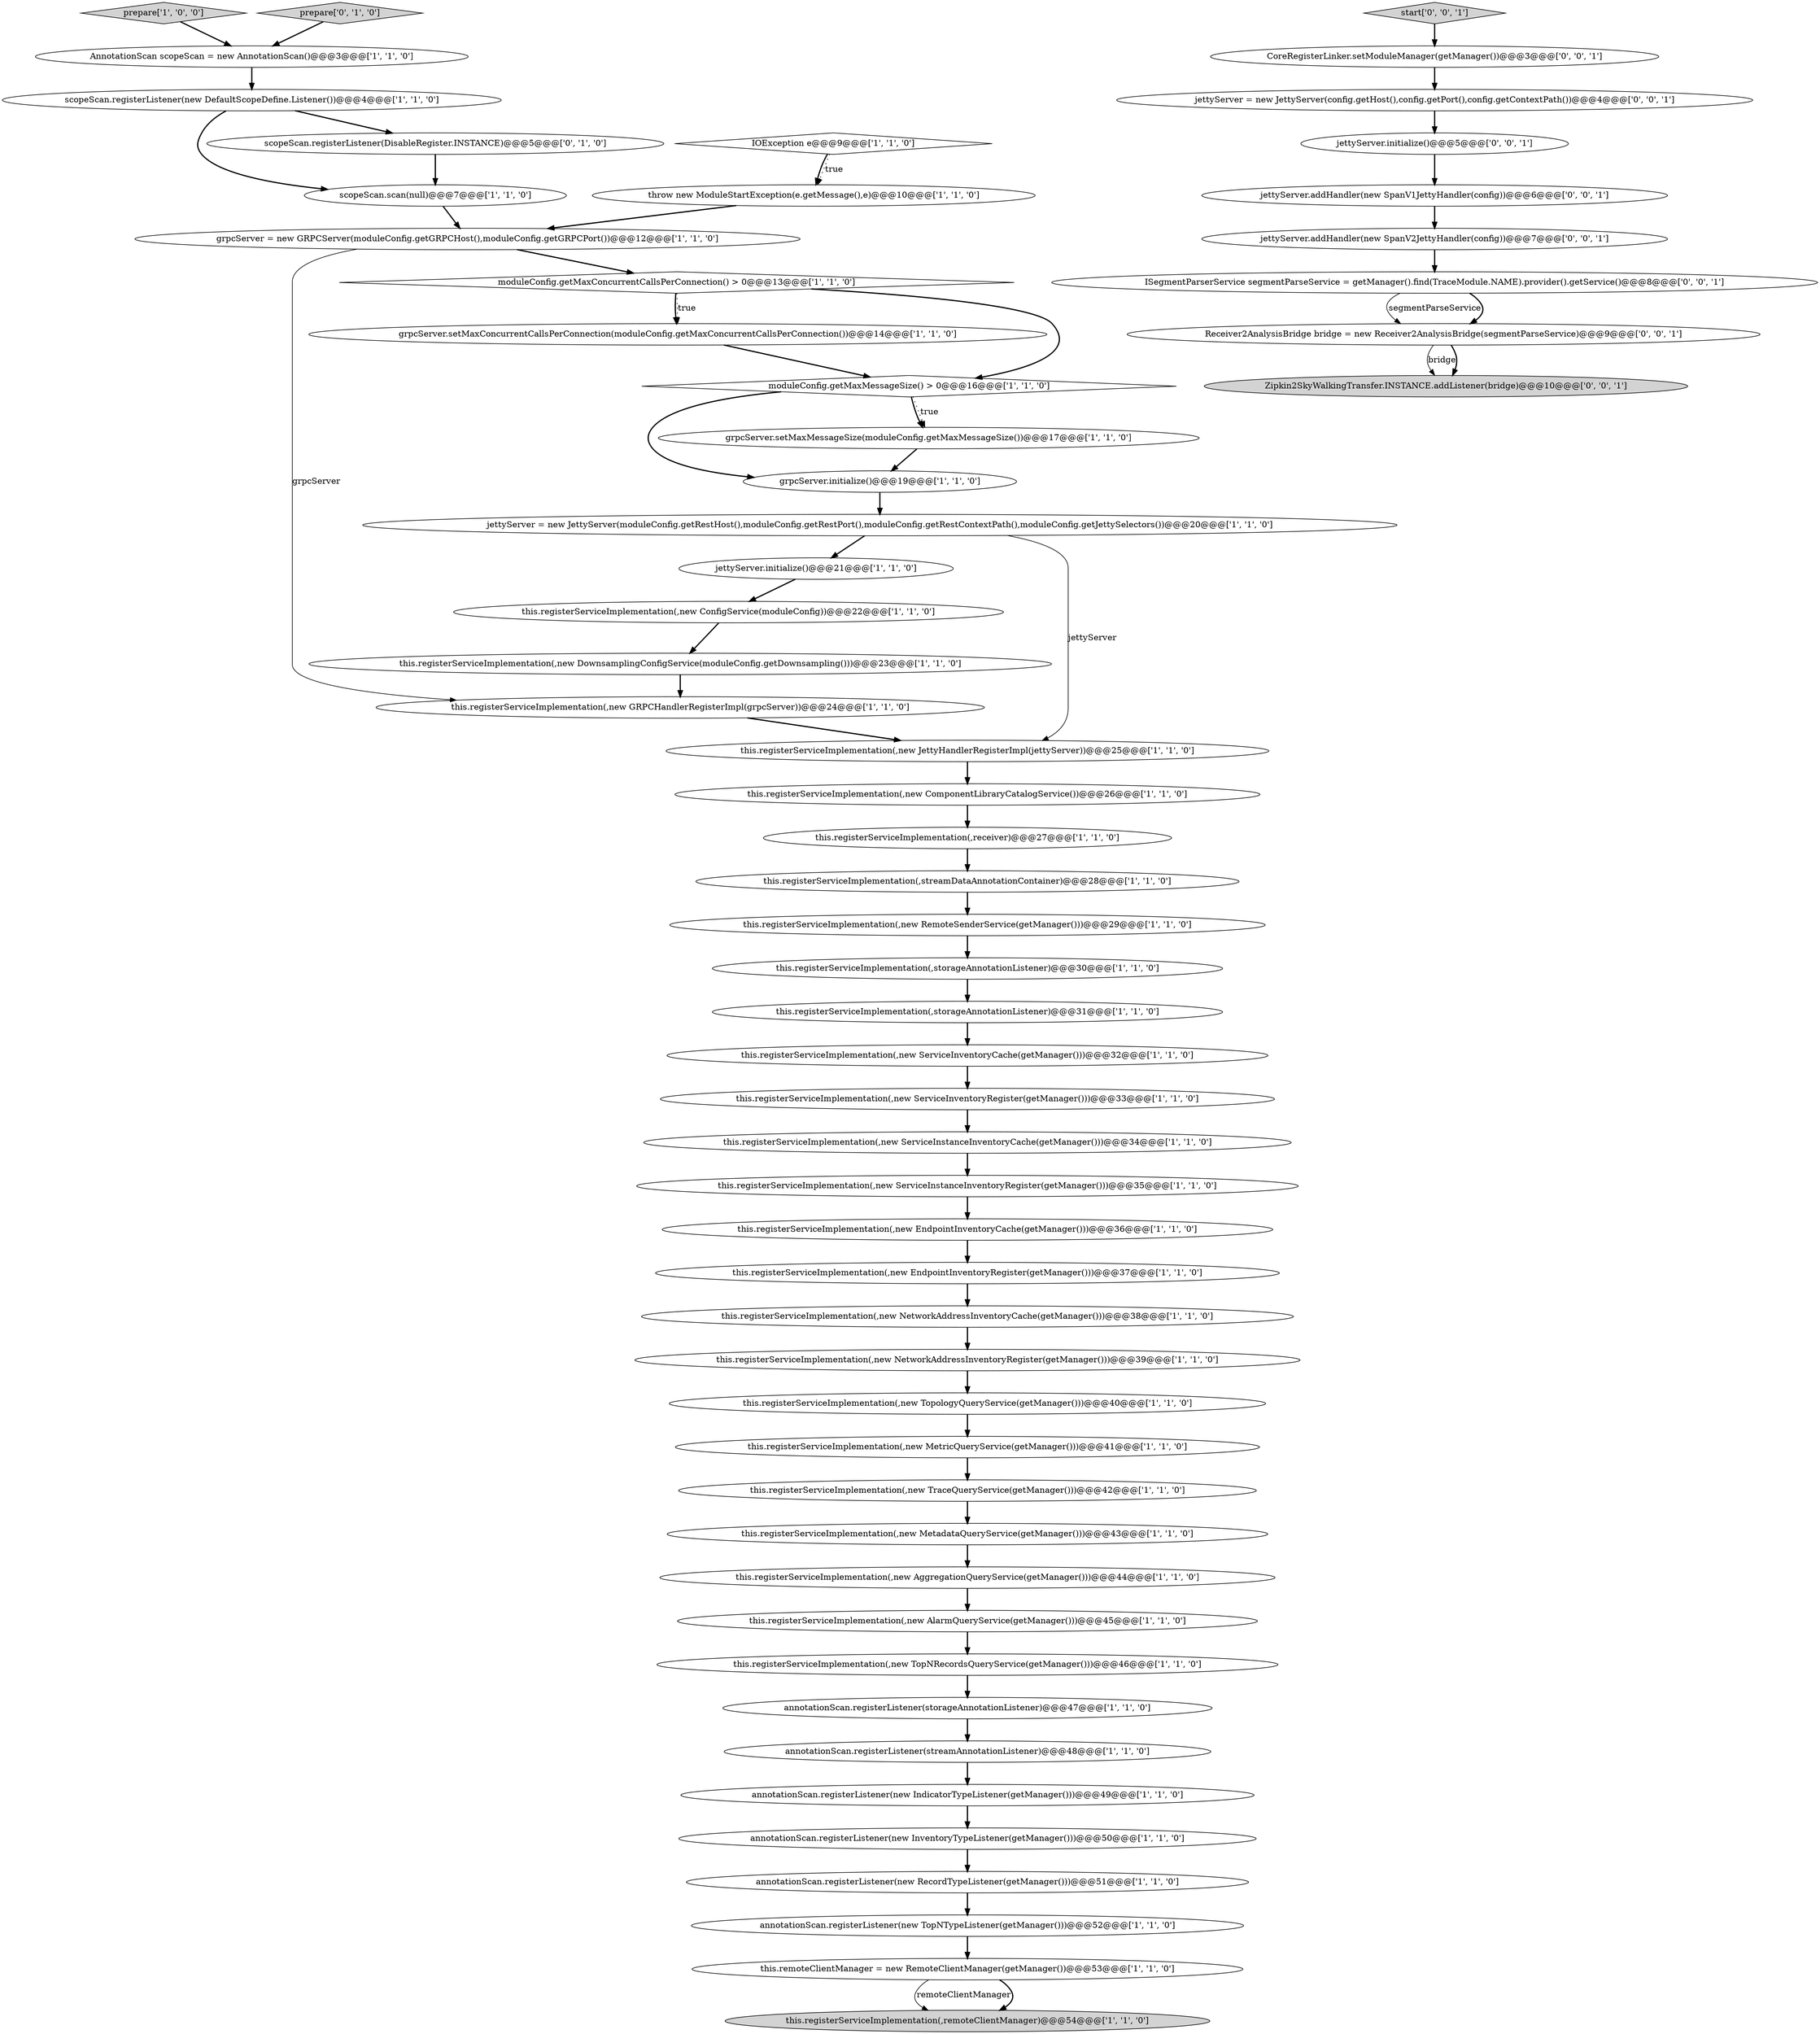 digraph {
13 [style = filled, label = "this.registerServiceImplementation(,new ServiceInventoryCache(getManager()))@@@32@@@['1', '1', '0']", fillcolor = white, shape = ellipse image = "AAA0AAABBB1BBB"];
42 [style = filled, label = "scopeScan.scan(null)@@@7@@@['1', '1', '0']", fillcolor = white, shape = ellipse image = "AAA0AAABBB1BBB"];
36 [style = filled, label = "this.registerServiceImplementation(,new TopologyQueryService(getManager()))@@@40@@@['1', '1', '0']", fillcolor = white, shape = ellipse image = "AAA0AAABBB1BBB"];
49 [style = filled, label = "jettyServer.addHandler(new SpanV2JettyHandler(config))@@@7@@@['0', '0', '1']", fillcolor = white, shape = ellipse image = "AAA0AAABBB3BBB"];
45 [style = filled, label = "this.registerServiceImplementation(,receiver)@@@27@@@['1', '1', '0']", fillcolor = white, shape = ellipse image = "AAA0AAABBB1BBB"];
27 [style = filled, label = "this.registerServiceImplementation(,new GRPCHandlerRegisterImpl(grpcServer))@@@24@@@['1', '1', '0']", fillcolor = white, shape = ellipse image = "AAA0AAABBB1BBB"];
20 [style = filled, label = "this.registerServiceImplementation(,new MetricQueryService(getManager()))@@@41@@@['1', '1', '0']", fillcolor = white, shape = ellipse image = "AAA0AAABBB1BBB"];
10 [style = filled, label = "this.registerServiceImplementation(,new NetworkAddressInventoryCache(getManager()))@@@38@@@['1', '1', '0']", fillcolor = white, shape = ellipse image = "AAA0AAABBB1BBB"];
4 [style = filled, label = "this.registerServiceImplementation(,new EndpointInventoryCache(getManager()))@@@36@@@['1', '1', '0']", fillcolor = white, shape = ellipse image = "AAA0AAABBB1BBB"];
31 [style = filled, label = "grpcServer.setMaxConcurrentCallsPerConnection(moduleConfig.getMaxConcurrentCallsPerConnection())@@@14@@@['1', '1', '0']", fillcolor = white, shape = ellipse image = "AAA0AAABBB1BBB"];
7 [style = filled, label = "this.remoteClientManager = new RemoteClientManager(getManager())@@@53@@@['1', '1', '0']", fillcolor = white, shape = ellipse image = "AAA0AAABBB1BBB"];
35 [style = filled, label = "annotationScan.registerListener(new RecordTypeListener(getManager()))@@@51@@@['1', '1', '0']", fillcolor = white, shape = ellipse image = "AAA0AAABBB1BBB"];
41 [style = filled, label = "this.registerServiceImplementation(,new AggregationQueryService(getManager()))@@@44@@@['1', '1', '0']", fillcolor = white, shape = ellipse image = "AAA0AAABBB1BBB"];
44 [style = filled, label = "this.registerServiceImplementation(,remoteClientManager)@@@54@@@['1', '1', '0']", fillcolor = lightgray, shape = ellipse image = "AAA0AAABBB1BBB"];
33 [style = filled, label = "prepare['1', '0', '0']", fillcolor = lightgray, shape = diamond image = "AAA0AAABBB1BBB"];
37 [style = filled, label = "AnnotationScan scopeScan = new AnnotationScan()@@@3@@@['1', '1', '0']", fillcolor = white, shape = ellipse image = "AAA0AAABBB1BBB"];
3 [style = filled, label = "this.registerServiceImplementation(,storageAnnotationListener)@@@30@@@['1', '1', '0']", fillcolor = white, shape = ellipse image = "AAA0AAABBB1BBB"];
22 [style = filled, label = "annotationScan.registerListener(new TopNTypeListener(getManager()))@@@52@@@['1', '1', '0']", fillcolor = white, shape = ellipse image = "AAA0AAABBB1BBB"];
9 [style = filled, label = "IOException e@@@9@@@['1', '1', '0']", fillcolor = white, shape = diamond image = "AAA0AAABBB1BBB"];
48 [style = filled, label = "scopeScan.registerListener(DisableRegister.INSTANCE)@@@5@@@['0', '1', '0']", fillcolor = white, shape = ellipse image = "AAA1AAABBB2BBB"];
5 [style = filled, label = "this.registerServiceImplementation(,new NetworkAddressInventoryRegister(getManager()))@@@39@@@['1', '1', '0']", fillcolor = white, shape = ellipse image = "AAA0AAABBB1BBB"];
15 [style = filled, label = "this.registerServiceImplementation(,new RemoteSenderService(getManager()))@@@29@@@['1', '1', '0']", fillcolor = white, shape = ellipse image = "AAA0AAABBB1BBB"];
11 [style = filled, label = "this.registerServiceImplementation(,new ServiceInstanceInventoryCache(getManager()))@@@34@@@['1', '1', '0']", fillcolor = white, shape = ellipse image = "AAA0AAABBB1BBB"];
8 [style = filled, label = "this.registerServiceImplementation(,new TraceQueryService(getManager()))@@@42@@@['1', '1', '0']", fillcolor = white, shape = ellipse image = "AAA0AAABBB1BBB"];
25 [style = filled, label = "this.registerServiceImplementation(,new MetadataQueryService(getManager()))@@@43@@@['1', '1', '0']", fillcolor = white, shape = ellipse image = "AAA0AAABBB1BBB"];
0 [style = filled, label = "grpcServer = new GRPCServer(moduleConfig.getGRPCHost(),moduleConfig.getGRPCPort())@@@12@@@['1', '1', '0']", fillcolor = white, shape = ellipse image = "AAA0AAABBB1BBB"];
16 [style = filled, label = "throw new ModuleStartException(e.getMessage(),e)@@@10@@@['1', '1', '0']", fillcolor = white, shape = ellipse image = "AAA0AAABBB1BBB"];
29 [style = filled, label = "jettyServer = new JettyServer(moduleConfig.getRestHost(),moduleConfig.getRestPort(),moduleConfig.getRestContextPath(),moduleConfig.getJettySelectors())@@@20@@@['1', '1', '0']", fillcolor = white, shape = ellipse image = "AAA0AAABBB1BBB"];
43 [style = filled, label = "this.registerServiceImplementation(,new TopNRecordsQueryService(getManager()))@@@46@@@['1', '1', '0']", fillcolor = white, shape = ellipse image = "AAA0AAABBB1BBB"];
57 [style = filled, label = "Receiver2AnalysisBridge bridge = new Receiver2AnalysisBridge(segmentParseService)@@@9@@@['0', '0', '1']", fillcolor = white, shape = ellipse image = "AAA0AAABBB3BBB"];
17 [style = filled, label = "jettyServer.initialize()@@@21@@@['1', '1', '0']", fillcolor = white, shape = ellipse image = "AAA0AAABBB1BBB"];
12 [style = filled, label = "this.registerServiceImplementation(,new AlarmQueryService(getManager()))@@@45@@@['1', '1', '0']", fillcolor = white, shape = ellipse image = "AAA0AAABBB1BBB"];
19 [style = filled, label = "annotationScan.registerListener(storageAnnotationListener)@@@47@@@['1', '1', '0']", fillcolor = white, shape = ellipse image = "AAA0AAABBB1BBB"];
40 [style = filled, label = "this.registerServiceImplementation(,new ServiceInstanceInventoryRegister(getManager()))@@@35@@@['1', '1', '0']", fillcolor = white, shape = ellipse image = "AAA0AAABBB1BBB"];
50 [style = filled, label = "ISegmentParserService segmentParseService = getManager().find(TraceModule.NAME).provider().getService()@@@8@@@['0', '0', '1']", fillcolor = white, shape = ellipse image = "AAA0AAABBB3BBB"];
14 [style = filled, label = "this.registerServiceImplementation(,new ServiceInventoryRegister(getManager()))@@@33@@@['1', '1', '0']", fillcolor = white, shape = ellipse image = "AAA0AAABBB1BBB"];
39 [style = filled, label = "this.registerServiceImplementation(,new ConfigService(moduleConfig))@@@22@@@['1', '1', '0']", fillcolor = white, shape = ellipse image = "AAA0AAABBB1BBB"];
51 [style = filled, label = "Zipkin2SkyWalkingTransfer.INSTANCE.addListener(bridge)@@@10@@@['0', '0', '1']", fillcolor = lightgray, shape = ellipse image = "AAA0AAABBB3BBB"];
53 [style = filled, label = "jettyServer.addHandler(new SpanV1JettyHandler(config))@@@6@@@['0', '0', '1']", fillcolor = white, shape = ellipse image = "AAA0AAABBB3BBB"];
54 [style = filled, label = "jettyServer.initialize()@@@5@@@['0', '0', '1']", fillcolor = white, shape = ellipse image = "AAA0AAABBB3BBB"];
56 [style = filled, label = "jettyServer = new JettyServer(config.getHost(),config.getPort(),config.getContextPath())@@@4@@@['0', '0', '1']", fillcolor = white, shape = ellipse image = "AAA0AAABBB3BBB"];
52 [style = filled, label = "CoreRegisterLinker.setModuleManager(getManager())@@@3@@@['0', '0', '1']", fillcolor = white, shape = ellipse image = "AAA0AAABBB3BBB"];
28 [style = filled, label = "this.registerServiceImplementation(,new ComponentLibraryCatalogService())@@@26@@@['1', '1', '0']", fillcolor = white, shape = ellipse image = "AAA0AAABBB1BBB"];
32 [style = filled, label = "annotationScan.registerListener(streamAnnotationListener)@@@48@@@['1', '1', '0']", fillcolor = white, shape = ellipse image = "AAA0AAABBB1BBB"];
2 [style = filled, label = "grpcServer.initialize()@@@19@@@['1', '1', '0']", fillcolor = white, shape = ellipse image = "AAA0AAABBB1BBB"];
46 [style = filled, label = "annotationScan.registerListener(new InventoryTypeListener(getManager()))@@@50@@@['1', '1', '0']", fillcolor = white, shape = ellipse image = "AAA0AAABBB1BBB"];
18 [style = filled, label = "grpcServer.setMaxMessageSize(moduleConfig.getMaxMessageSize())@@@17@@@['1', '1', '0']", fillcolor = white, shape = ellipse image = "AAA0AAABBB1BBB"];
47 [style = filled, label = "prepare['0', '1', '0']", fillcolor = lightgray, shape = diamond image = "AAA0AAABBB2BBB"];
1 [style = filled, label = "this.registerServiceImplementation(,new EndpointInventoryRegister(getManager()))@@@37@@@['1', '1', '0']", fillcolor = white, shape = ellipse image = "AAA0AAABBB1BBB"];
23 [style = filled, label = "this.registerServiceImplementation(,streamDataAnnotationContainer)@@@28@@@['1', '1', '0']", fillcolor = white, shape = ellipse image = "AAA0AAABBB1BBB"];
26 [style = filled, label = "moduleConfig.getMaxMessageSize() > 0@@@16@@@['1', '1', '0']", fillcolor = white, shape = diamond image = "AAA0AAABBB1BBB"];
38 [style = filled, label = "this.registerServiceImplementation(,storageAnnotationListener)@@@31@@@['1', '1', '0']", fillcolor = white, shape = ellipse image = "AAA0AAABBB1BBB"];
24 [style = filled, label = "this.registerServiceImplementation(,new JettyHandlerRegisterImpl(jettyServer))@@@25@@@['1', '1', '0']", fillcolor = white, shape = ellipse image = "AAA0AAABBB1BBB"];
34 [style = filled, label = "moduleConfig.getMaxConcurrentCallsPerConnection() > 0@@@13@@@['1', '1', '0']", fillcolor = white, shape = diamond image = "AAA0AAABBB1BBB"];
21 [style = filled, label = "scopeScan.registerListener(new DefaultScopeDefine.Listener())@@@4@@@['1', '1', '0']", fillcolor = white, shape = ellipse image = "AAA0AAABBB1BBB"];
6 [style = filled, label = "annotationScan.registerListener(new IndicatorTypeListener(getManager()))@@@49@@@['1', '1', '0']", fillcolor = white, shape = ellipse image = "AAA0AAABBB1BBB"];
30 [style = filled, label = "this.registerServiceImplementation(,new DownsamplingConfigService(moduleConfig.getDownsampling()))@@@23@@@['1', '1', '0']", fillcolor = white, shape = ellipse image = "AAA0AAABBB1BBB"];
55 [style = filled, label = "start['0', '0', '1']", fillcolor = lightgray, shape = diamond image = "AAA0AAABBB3BBB"];
42->0 [style = bold, label=""];
26->18 [style = bold, label=""];
0->27 [style = solid, label="grpcServer"];
23->15 [style = bold, label=""];
52->56 [style = bold, label=""];
21->42 [style = bold, label=""];
26->2 [style = bold, label=""];
18->2 [style = bold, label=""];
1->10 [style = bold, label=""];
48->42 [style = bold, label=""];
53->49 [style = bold, label=""];
29->24 [style = solid, label="jettyServer"];
57->51 [style = solid, label="bridge"];
11->40 [style = bold, label=""];
36->20 [style = bold, label=""];
50->57 [style = solid, label="segmentParseService"];
9->16 [style = bold, label=""];
40->4 [style = bold, label=""];
16->0 [style = bold, label=""];
19->32 [style = bold, label=""];
20->8 [style = bold, label=""];
26->18 [style = dotted, label="true"];
31->26 [style = bold, label=""];
14->11 [style = bold, label=""];
41->12 [style = bold, label=""];
33->37 [style = bold, label=""];
38->13 [style = bold, label=""];
4->1 [style = bold, label=""];
56->54 [style = bold, label=""];
50->57 [style = bold, label=""];
7->44 [style = solid, label="remoteClientManager"];
30->27 [style = bold, label=""];
27->24 [style = bold, label=""];
37->21 [style = bold, label=""];
2->29 [style = bold, label=""];
7->44 [style = bold, label=""];
57->51 [style = bold, label=""];
34->31 [style = bold, label=""];
43->19 [style = bold, label=""];
46->35 [style = bold, label=""];
8->25 [style = bold, label=""];
22->7 [style = bold, label=""];
29->17 [style = bold, label=""];
21->48 [style = bold, label=""];
32->6 [style = bold, label=""];
6->46 [style = bold, label=""];
34->31 [style = dotted, label="true"];
15->3 [style = bold, label=""];
9->16 [style = dotted, label="true"];
45->23 [style = bold, label=""];
17->39 [style = bold, label=""];
3->38 [style = bold, label=""];
5->36 [style = bold, label=""];
25->41 [style = bold, label=""];
12->43 [style = bold, label=""];
55->52 [style = bold, label=""];
24->28 [style = bold, label=""];
13->14 [style = bold, label=""];
0->34 [style = bold, label=""];
47->37 [style = bold, label=""];
39->30 [style = bold, label=""];
35->22 [style = bold, label=""];
34->26 [style = bold, label=""];
10->5 [style = bold, label=""];
49->50 [style = bold, label=""];
54->53 [style = bold, label=""];
28->45 [style = bold, label=""];
}
